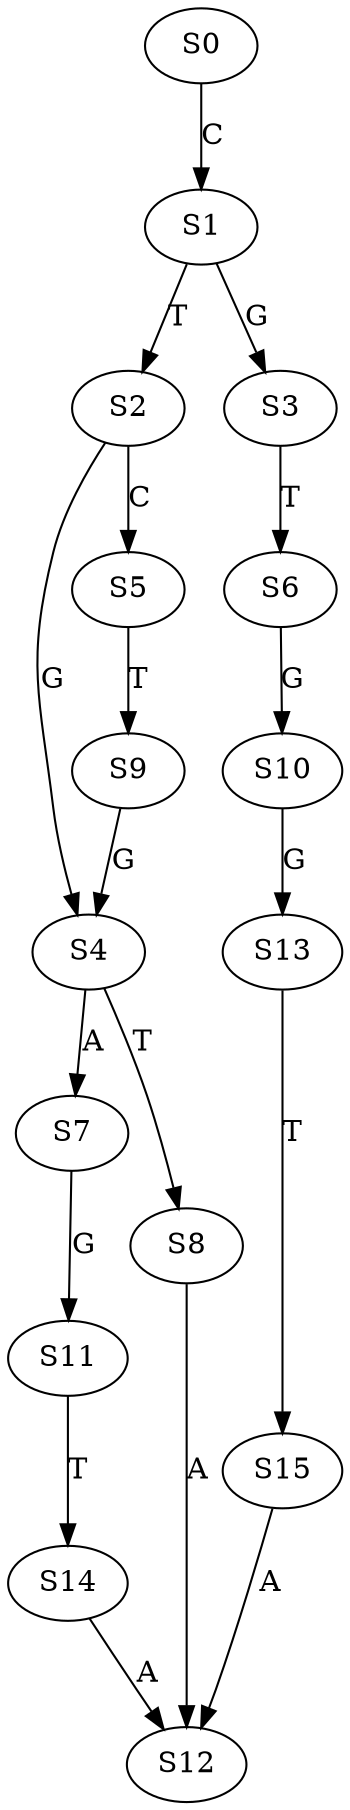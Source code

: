 strict digraph  {
	S0 -> S1 [ label = C ];
	S1 -> S2 [ label = T ];
	S1 -> S3 [ label = G ];
	S2 -> S4 [ label = G ];
	S2 -> S5 [ label = C ];
	S3 -> S6 [ label = T ];
	S4 -> S7 [ label = A ];
	S4 -> S8 [ label = T ];
	S5 -> S9 [ label = T ];
	S6 -> S10 [ label = G ];
	S7 -> S11 [ label = G ];
	S8 -> S12 [ label = A ];
	S9 -> S4 [ label = G ];
	S10 -> S13 [ label = G ];
	S11 -> S14 [ label = T ];
	S13 -> S15 [ label = T ];
	S14 -> S12 [ label = A ];
	S15 -> S12 [ label = A ];
}
